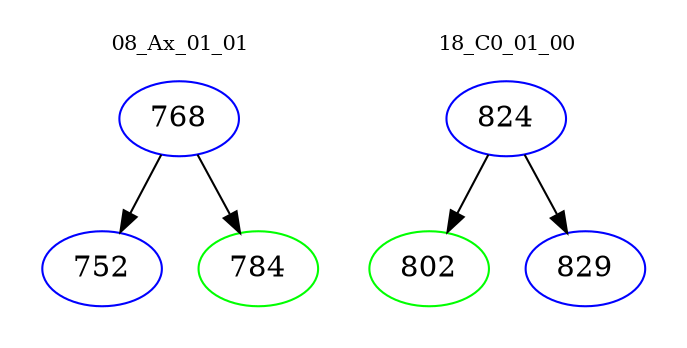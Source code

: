 digraph{
subgraph cluster_0 {
color = white
label = "08_Ax_01_01";
fontsize=10;
T0_768 [label="768", color="blue"]
T0_768 -> T0_752 [color="black"]
T0_752 [label="752", color="blue"]
T0_768 -> T0_784 [color="black"]
T0_784 [label="784", color="green"]
}
subgraph cluster_1 {
color = white
label = "18_C0_01_00";
fontsize=10;
T1_824 [label="824", color="blue"]
T1_824 -> T1_802 [color="black"]
T1_802 [label="802", color="green"]
T1_824 -> T1_829 [color="black"]
T1_829 [label="829", color="blue"]
}
}
